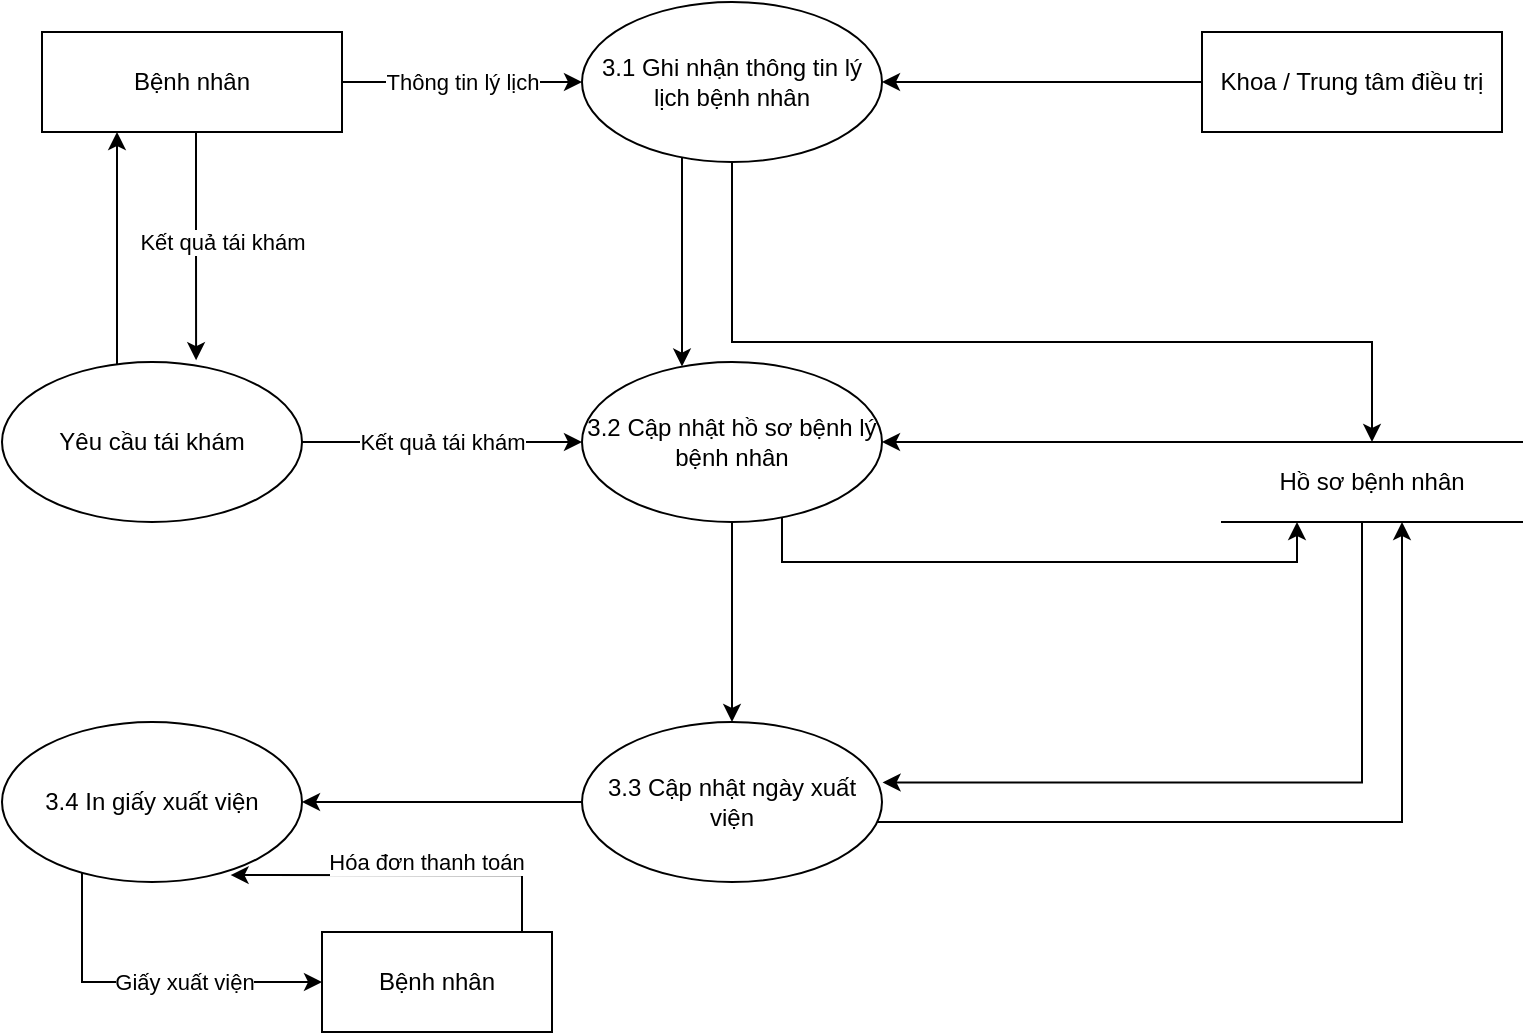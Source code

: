 <mxfile version="13.10.0" type="github">
  <diagram id="2405wJ3sSz2FnLK-L2Kb" name="Page-1">
    <mxGraphModel dx="1019" dy="519" grid="1" gridSize="10" guides="1" tooltips="1" connect="1" arrows="1" fold="1" page="1" pageScale="1" pageWidth="850" pageHeight="1100" math="0" shadow="0">
      <root>
        <mxCell id="0" />
        <mxCell id="1" parent="0" />
        <mxCell id="DbfD-DtE0sevARXXJMPS-3" value="Thông tin lý lịch" style="edgeStyle=orthogonalEdgeStyle;rounded=0;orthogonalLoop=1;jettySize=auto;html=1;exitX=1;exitY=0.5;exitDx=0;exitDy=0;entryX=0;entryY=0.5;entryDx=0;entryDy=0;" parent="1" source="DbfD-DtE0sevARXXJMPS-1" target="DbfD-DtE0sevARXXJMPS-2" edge="1">
          <mxGeometry relative="1" as="geometry" />
        </mxCell>
        <mxCell id="DbfD-DtE0sevARXXJMPS-25" value="Kết quả tái khám" style="edgeStyle=orthogonalEdgeStyle;rounded=0;orthogonalLoop=1;jettySize=auto;html=1;entryX=0.647;entryY=-0.011;entryDx=0;entryDy=0;entryPerimeter=0;" parent="1" source="DbfD-DtE0sevARXXJMPS-1" target="DbfD-DtE0sevARXXJMPS-15" edge="1">
          <mxGeometry x="-0.036" y="13" relative="1" as="geometry">
            <mxPoint as="offset" />
            <mxPoint x="145" y="200" as="targetPoint" />
            <Array as="points">
              <mxPoint x="147" y="170" />
              <mxPoint x="147" y="170" />
            </Array>
          </mxGeometry>
        </mxCell>
        <mxCell id="DbfD-DtE0sevARXXJMPS-1" value="Bệnh nhân" style="rounded=0;whiteSpace=wrap;html=1;" parent="1" vertex="1">
          <mxGeometry x="70" y="75" width="150" height="50" as="geometry" />
        </mxCell>
        <mxCell id="DbfD-DtE0sevARXXJMPS-5" style="edgeStyle=orthogonalEdgeStyle;rounded=0;orthogonalLoop=1;jettySize=auto;html=1;entryX=0.5;entryY=0;entryDx=0;entryDy=0;" parent="1" source="DbfD-DtE0sevARXXJMPS-2" target="DbfD-DtE0sevARXXJMPS-4" edge="1">
          <mxGeometry relative="1" as="geometry">
            <mxPoint x="720" y="120" as="targetPoint" />
            <Array as="points">
              <mxPoint x="415" y="230" />
              <mxPoint x="735" y="230" />
            </Array>
          </mxGeometry>
        </mxCell>
        <mxCell id="DbfD-DtE0sevARXXJMPS-7" style="edgeStyle=orthogonalEdgeStyle;rounded=0;orthogonalLoop=1;jettySize=auto;html=1;" parent="1" source="DbfD-DtE0sevARXXJMPS-2" target="DbfD-DtE0sevARXXJMPS-6" edge="1">
          <mxGeometry relative="1" as="geometry">
            <Array as="points">
              <mxPoint x="390" y="200" />
              <mxPoint x="390" y="200" />
            </Array>
          </mxGeometry>
        </mxCell>
        <mxCell id="DbfD-DtE0sevARXXJMPS-2" value="3.1 Ghi nhận thông tin lý lịch bệnh nhân" style="ellipse;whiteSpace=wrap;html=1;" parent="1" vertex="1">
          <mxGeometry x="340" y="60" width="150" height="80" as="geometry" />
        </mxCell>
        <mxCell id="DbfD-DtE0sevARXXJMPS-8" style="edgeStyle=orthogonalEdgeStyle;rounded=0;orthogonalLoop=1;jettySize=auto;html=1;entryX=1;entryY=0.5;entryDx=0;entryDy=0;" parent="1" source="DbfD-DtE0sevARXXJMPS-4" target="DbfD-DtE0sevARXXJMPS-6" edge="1">
          <mxGeometry relative="1" as="geometry">
            <Array as="points">
              <mxPoint x="620" y="280" />
              <mxPoint x="620" y="280" />
            </Array>
          </mxGeometry>
        </mxCell>
        <mxCell id="DbfD-DtE0sevARXXJMPS-13" style="edgeStyle=orthogonalEdgeStyle;rounded=0;orthogonalLoop=1;jettySize=auto;html=1;entryX=1.002;entryY=0.378;entryDx=0;entryDy=0;entryPerimeter=0;" parent="1" source="DbfD-DtE0sevARXXJMPS-4" target="DbfD-DtE0sevARXXJMPS-10" edge="1">
          <mxGeometry relative="1" as="geometry">
            <Array as="points">
              <mxPoint x="730" y="450" />
            </Array>
            <mxPoint x="540" y="380" as="targetPoint" />
          </mxGeometry>
        </mxCell>
        <mxCell id="DbfD-DtE0sevARXXJMPS-4" value="Hồ sơ bệnh nhân" style="shape=partialRectangle;whiteSpace=wrap;html=1;left=0;right=0;fillColor=none;" parent="1" vertex="1">
          <mxGeometry x="660" y="280" width="150" height="40" as="geometry" />
        </mxCell>
        <mxCell id="DbfD-DtE0sevARXXJMPS-11" style="edgeStyle=orthogonalEdgeStyle;rounded=0;orthogonalLoop=1;jettySize=auto;html=1;entryX=0.5;entryY=0;entryDx=0;entryDy=0;" parent="1" source="DbfD-DtE0sevARXXJMPS-6" target="DbfD-DtE0sevARXXJMPS-10" edge="1">
          <mxGeometry relative="1" as="geometry" />
        </mxCell>
        <mxCell id="DbfD-DtE0sevARXXJMPS-12" style="edgeStyle=orthogonalEdgeStyle;rounded=0;orthogonalLoop=1;jettySize=auto;html=1;exitX=1;exitY=1;exitDx=0;exitDy=0;entryX=0.25;entryY=1;entryDx=0;entryDy=0;" parent="1" source="DbfD-DtE0sevARXXJMPS-6" target="DbfD-DtE0sevARXXJMPS-4" edge="1">
          <mxGeometry relative="1" as="geometry">
            <Array as="points">
              <mxPoint x="440" y="308" />
              <mxPoint x="440" y="340" />
              <mxPoint x="698" y="340" />
            </Array>
          </mxGeometry>
        </mxCell>
        <mxCell id="DbfD-DtE0sevARXXJMPS-6" value="3.2 Cập nhật hồ sơ bệnh lý bệnh nhân" style="ellipse;whiteSpace=wrap;html=1;" parent="1" vertex="1">
          <mxGeometry x="340" y="240" width="150" height="80" as="geometry" />
        </mxCell>
        <mxCell id="DbfD-DtE0sevARXXJMPS-14" style="edgeStyle=orthogonalEdgeStyle;rounded=0;orthogonalLoop=1;jettySize=auto;html=1;" parent="1" source="DbfD-DtE0sevARXXJMPS-10" target="DbfD-DtE0sevARXXJMPS-4" edge="1">
          <mxGeometry relative="1" as="geometry">
            <Array as="points">
              <mxPoint x="750" y="470" />
            </Array>
          </mxGeometry>
        </mxCell>
        <mxCell id="lIgYYnVDVKHy6cjHVC_9-3" style="edgeStyle=orthogonalEdgeStyle;rounded=0;orthogonalLoop=1;jettySize=auto;html=1;" edge="1" parent="1" source="DbfD-DtE0sevARXXJMPS-10" target="DbfD-DtE0sevARXXJMPS-17">
          <mxGeometry relative="1" as="geometry" />
        </mxCell>
        <mxCell id="DbfD-DtE0sevARXXJMPS-10" value="3.3 Cập nhật ngày xuất viện" style="ellipse;whiteSpace=wrap;html=1;" parent="1" vertex="1">
          <mxGeometry x="340" y="420" width="150" height="80" as="geometry" />
        </mxCell>
        <mxCell id="DbfD-DtE0sevARXXJMPS-24" style="edgeStyle=orthogonalEdgeStyle;rounded=0;orthogonalLoop=1;jettySize=auto;html=1;entryX=0.25;entryY=1;entryDx=0;entryDy=0;" parent="1" source="DbfD-DtE0sevARXXJMPS-15" target="DbfD-DtE0sevARXXJMPS-1" edge="1">
          <mxGeometry relative="1" as="geometry">
            <Array as="points">
              <mxPoint x="108" y="220" />
            </Array>
            <mxPoint x="95" y="170" as="targetPoint" />
          </mxGeometry>
        </mxCell>
        <mxCell id="DbfD-DtE0sevARXXJMPS-26" value="Kết quả tái khám" style="edgeStyle=orthogonalEdgeStyle;rounded=0;orthogonalLoop=1;jettySize=auto;html=1;" parent="1" source="DbfD-DtE0sevARXXJMPS-15" target="DbfD-DtE0sevARXXJMPS-6" edge="1">
          <mxGeometry relative="1" as="geometry" />
        </mxCell>
        <mxCell id="DbfD-DtE0sevARXXJMPS-15" value="Yêu cầu tái khám" style="ellipse;whiteSpace=wrap;html=1;" parent="1" vertex="1">
          <mxGeometry x="50" y="240" width="150" height="80" as="geometry" />
        </mxCell>
        <mxCell id="DbfD-DtE0sevARXXJMPS-22" style="edgeStyle=orthogonalEdgeStyle;rounded=0;orthogonalLoop=1;jettySize=auto;html=1;entryX=0;entryY=0.5;entryDx=0;entryDy=0;" parent="1" source="DbfD-DtE0sevARXXJMPS-17" target="DbfD-DtE0sevARXXJMPS-21" edge="1">
          <mxGeometry relative="1" as="geometry">
            <Array as="points">
              <mxPoint x="90" y="550" />
            </Array>
            <mxPoint x="120" y="580" as="targetPoint" />
          </mxGeometry>
        </mxCell>
        <mxCell id="DbfD-DtE0sevARXXJMPS-30" value="Giấy xuất viện" style="edgeLabel;html=1;align=center;verticalAlign=middle;resizable=0;points=[];" parent="DbfD-DtE0sevARXXJMPS-22" vertex="1" connectable="0">
          <mxGeometry x="0.036" y="2" relative="1" as="geometry">
            <mxPoint x="14.62" y="2" as="offset" />
          </mxGeometry>
        </mxCell>
        <mxCell id="DbfD-DtE0sevARXXJMPS-17" value="3.4 In giấy xuất viện" style="ellipse;whiteSpace=wrap;html=1;" parent="1" vertex="1">
          <mxGeometry x="50" y="420" width="150" height="80" as="geometry" />
        </mxCell>
        <mxCell id="DbfD-DtE0sevARXXJMPS-31" style="edgeStyle=orthogonalEdgeStyle;rounded=0;orthogonalLoop=1;jettySize=auto;html=1;exitX=0.25;exitY=0;exitDx=0;exitDy=0;entryX=0.762;entryY=0.957;entryDx=0;entryDy=0;entryPerimeter=0;" parent="1" source="DbfD-DtE0sevARXXJMPS-21" target="DbfD-DtE0sevARXXJMPS-17" edge="1">
          <mxGeometry relative="1" as="geometry">
            <Array as="points">
              <mxPoint x="310" y="525" />
              <mxPoint x="310" y="497" />
            </Array>
          </mxGeometry>
        </mxCell>
        <mxCell id="DbfD-DtE0sevARXXJMPS-32" value="Hóa đơn thanh toán" style="edgeLabel;html=1;align=center;verticalAlign=middle;resizable=0;points=[];" parent="DbfD-DtE0sevARXXJMPS-31" vertex="1" connectable="0">
          <mxGeometry x="-0.139" y="1" relative="1" as="geometry">
            <mxPoint x="-42.65" y="-7.6" as="offset" />
          </mxGeometry>
        </mxCell>
        <mxCell id="DbfD-DtE0sevARXXJMPS-21" value="Bệnh nhân" style="rounded=0;whiteSpace=wrap;html=1;" parent="1" vertex="1">
          <mxGeometry x="210" y="525" width="115" height="50" as="geometry" />
        </mxCell>
        <mxCell id="lIgYYnVDVKHy6cjHVC_9-2" style="edgeStyle=orthogonalEdgeStyle;rounded=0;orthogonalLoop=1;jettySize=auto;html=1;entryX=1;entryY=0.5;entryDx=0;entryDy=0;" edge="1" parent="1" source="lIgYYnVDVKHy6cjHVC_9-1" target="DbfD-DtE0sevARXXJMPS-2">
          <mxGeometry relative="1" as="geometry" />
        </mxCell>
        <mxCell id="lIgYYnVDVKHy6cjHVC_9-1" value="Khoa / Trung tâm điều trị" style="rounded=0;whiteSpace=wrap;html=1;" vertex="1" parent="1">
          <mxGeometry x="650" y="75" width="150" height="50" as="geometry" />
        </mxCell>
      </root>
    </mxGraphModel>
  </diagram>
</mxfile>

